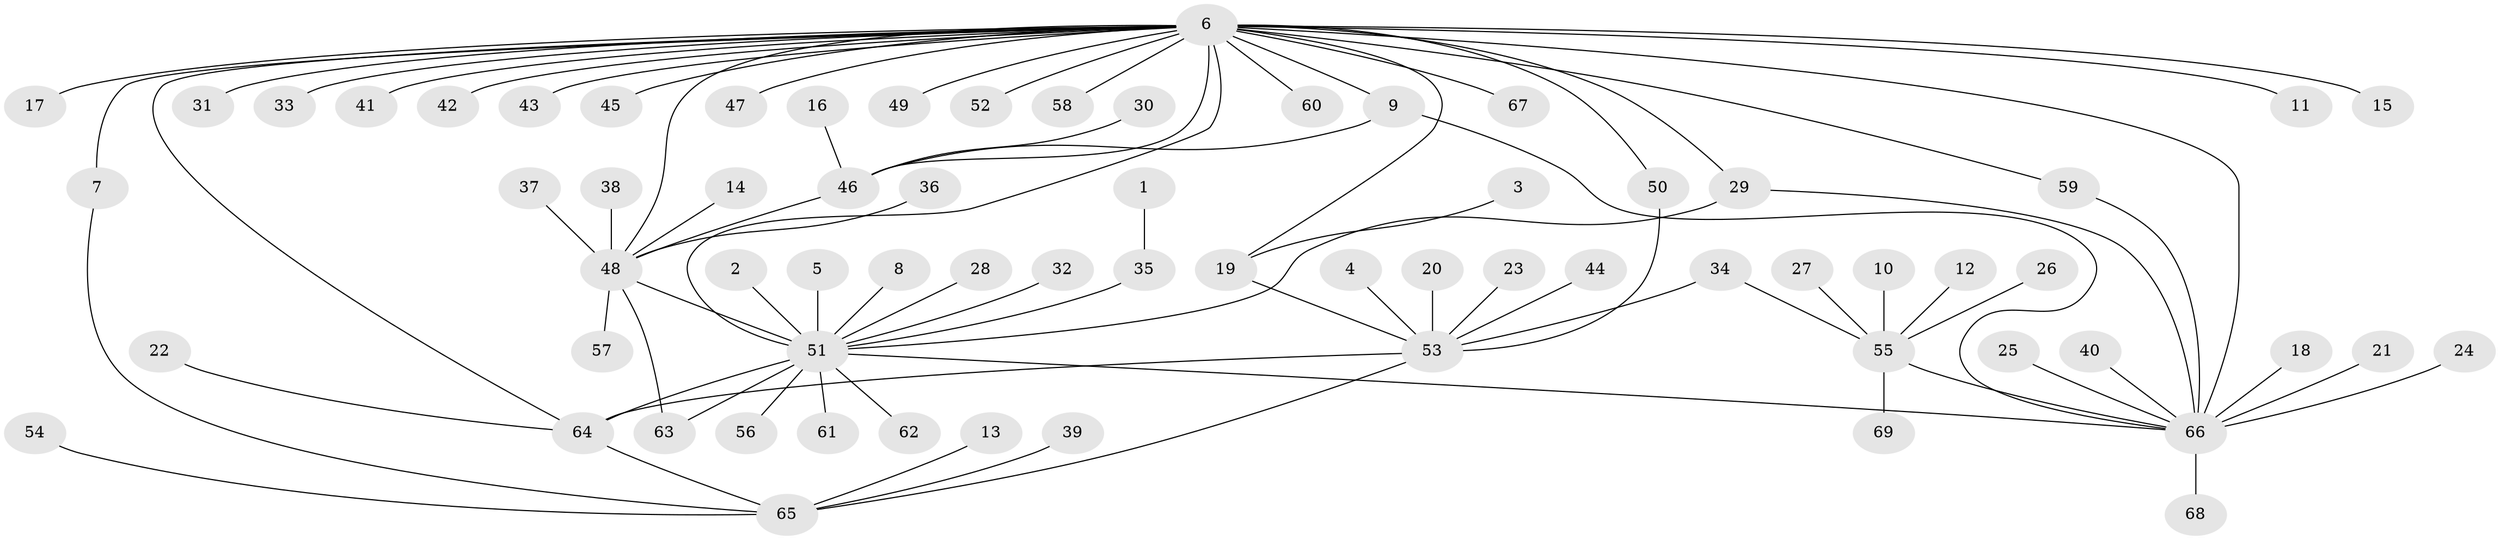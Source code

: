 // original degree distribution, {7: 0.014492753623188406, 28: 0.007246376811594203, 22: 0.007246376811594203, 3: 0.06521739130434782, 4: 0.043478260869565216, 2: 0.21014492753623187, 5: 0.014492753623188406, 9: 0.007246376811594203, 1: 0.5942028985507246, 10: 0.021739130434782608, 14: 0.007246376811594203, 8: 0.007246376811594203}
// Generated by graph-tools (version 1.1) at 2025/26/03/09/25 03:26:00]
// undirected, 69 vertices, 83 edges
graph export_dot {
graph [start="1"]
  node [color=gray90,style=filled];
  1;
  2;
  3;
  4;
  5;
  6;
  7;
  8;
  9;
  10;
  11;
  12;
  13;
  14;
  15;
  16;
  17;
  18;
  19;
  20;
  21;
  22;
  23;
  24;
  25;
  26;
  27;
  28;
  29;
  30;
  31;
  32;
  33;
  34;
  35;
  36;
  37;
  38;
  39;
  40;
  41;
  42;
  43;
  44;
  45;
  46;
  47;
  48;
  49;
  50;
  51;
  52;
  53;
  54;
  55;
  56;
  57;
  58;
  59;
  60;
  61;
  62;
  63;
  64;
  65;
  66;
  67;
  68;
  69;
  1 -- 35 [weight=1.0];
  2 -- 51 [weight=1.0];
  3 -- 19 [weight=1.0];
  4 -- 53 [weight=1.0];
  5 -- 51 [weight=1.0];
  6 -- 7 [weight=1.0];
  6 -- 9 [weight=1.0];
  6 -- 11 [weight=1.0];
  6 -- 15 [weight=1.0];
  6 -- 17 [weight=1.0];
  6 -- 19 [weight=1.0];
  6 -- 29 [weight=2.0];
  6 -- 31 [weight=1.0];
  6 -- 33 [weight=1.0];
  6 -- 41 [weight=1.0];
  6 -- 42 [weight=1.0];
  6 -- 43 [weight=1.0];
  6 -- 45 [weight=1.0];
  6 -- 46 [weight=1.0];
  6 -- 47 [weight=1.0];
  6 -- 48 [weight=2.0];
  6 -- 49 [weight=1.0];
  6 -- 50 [weight=1.0];
  6 -- 51 [weight=2.0];
  6 -- 52 [weight=1.0];
  6 -- 58 [weight=1.0];
  6 -- 59 [weight=1.0];
  6 -- 60 [weight=1.0];
  6 -- 64 [weight=1.0];
  6 -- 66 [weight=3.0];
  6 -- 67 [weight=1.0];
  7 -- 65 [weight=1.0];
  8 -- 51 [weight=1.0];
  9 -- 46 [weight=1.0];
  9 -- 66 [weight=1.0];
  10 -- 55 [weight=1.0];
  12 -- 55 [weight=1.0];
  13 -- 65 [weight=1.0];
  14 -- 48 [weight=1.0];
  16 -- 46 [weight=1.0];
  18 -- 66 [weight=1.0];
  19 -- 53 [weight=1.0];
  20 -- 53 [weight=1.0];
  21 -- 66 [weight=1.0];
  22 -- 64 [weight=1.0];
  23 -- 53 [weight=1.0];
  24 -- 66 [weight=1.0];
  25 -- 66 [weight=1.0];
  26 -- 55 [weight=1.0];
  27 -- 55 [weight=1.0];
  28 -- 51 [weight=1.0];
  29 -- 51 [weight=1.0];
  29 -- 66 [weight=1.0];
  30 -- 46 [weight=1.0];
  32 -- 51 [weight=1.0];
  34 -- 53 [weight=1.0];
  34 -- 55 [weight=1.0];
  35 -- 51 [weight=1.0];
  36 -- 48 [weight=1.0];
  37 -- 48 [weight=1.0];
  38 -- 48 [weight=1.0];
  39 -- 65 [weight=1.0];
  40 -- 66 [weight=1.0];
  44 -- 53 [weight=1.0];
  46 -- 48 [weight=1.0];
  48 -- 51 [weight=1.0];
  48 -- 57 [weight=1.0];
  48 -- 63 [weight=1.0];
  50 -- 53 [weight=1.0];
  51 -- 56 [weight=1.0];
  51 -- 61 [weight=1.0];
  51 -- 62 [weight=1.0];
  51 -- 63 [weight=1.0];
  51 -- 64 [weight=2.0];
  51 -- 66 [weight=1.0];
  53 -- 64 [weight=1.0];
  53 -- 65 [weight=1.0];
  54 -- 65 [weight=1.0];
  55 -- 66 [weight=1.0];
  55 -- 69 [weight=1.0];
  59 -- 66 [weight=1.0];
  64 -- 65 [weight=1.0];
  66 -- 68 [weight=1.0];
}
